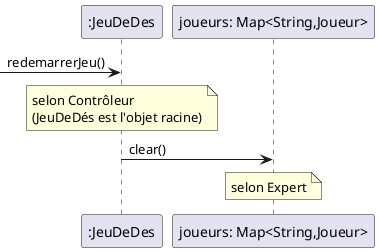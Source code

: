 @startuml RDCU_redemarrerJeu


participant ":JeuDeDes" as JD
participant "joueurs: Map<String,Joueur>" as M

-> JD : redemarrerJeu()
note over JD
selon Contrôleur
(JeuDeDés est l'objet racine)
end note

JD -> M : clear()
note over M
selon Expert
end note
@enduml
